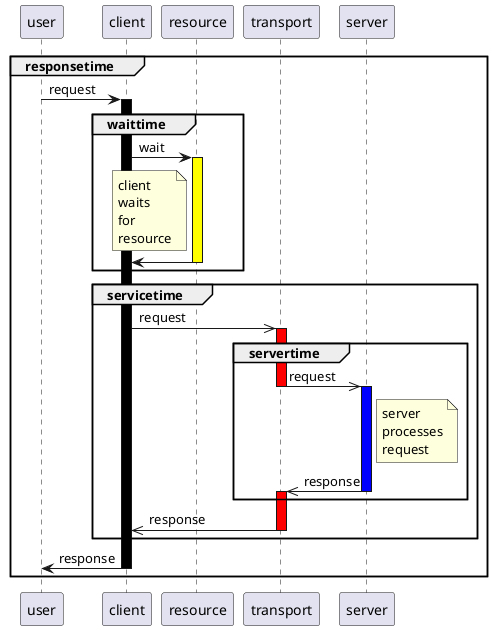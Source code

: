 @startuml
Participant user as u
Participant client as c
Participant resource as cr
Participant transport as t
Participant server as s

group responsetime
 u -> c: request
 activate c #Black
 group waittime
  c -> cr: wait
  activate cr #Yellow
  note left of cr: client\nwaits\nfor\nresource
  cr -> c:
  deactivate cr
 end

 group servicetime
 c ->> t: request
 activate t #Red
  group servertime
   t ->> s: request
   deactivate t
   activate s #Blue
   note right of s: server\nprocesses\nrequest
   s ->> t: response
   deactivate s
   activate t #Red
  end
  t ->> c: response
  deactivate t
 end
 c -> u: response
 deactivate c
end

@enduml